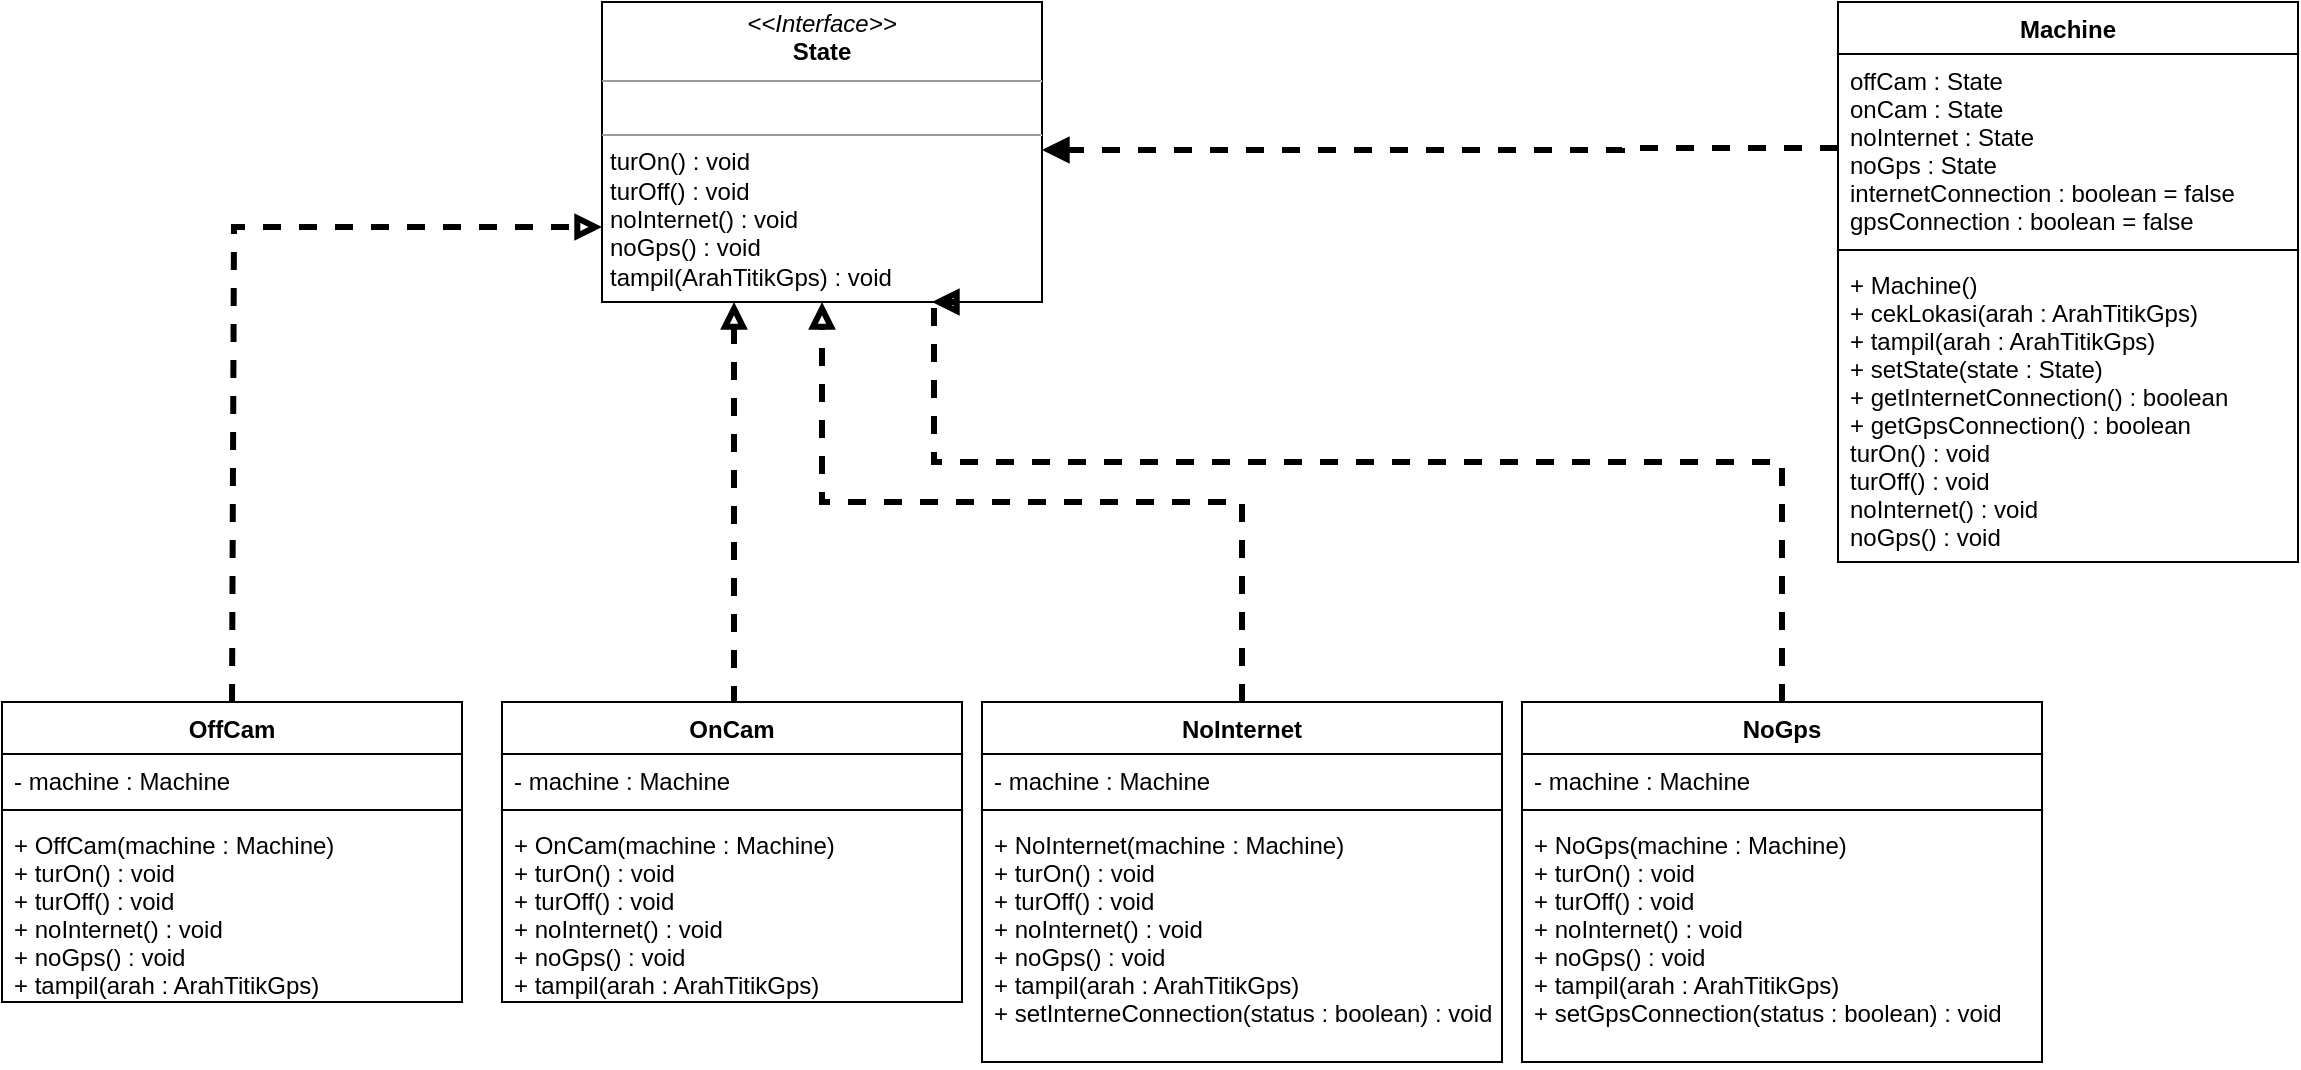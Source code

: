 <mxfile version="12.4.3" type="device" pages="1"><diagram name="Page-1" id="c4acf3e9-155e-7222-9cf6-157b1a14988f"><mxGraphModel dx="1271" dy="516" grid="1" gridSize="10" guides="1" tooltips="1" connect="1" arrows="1" fold="1" page="1" pageScale="1" pageWidth="850" pageHeight="1100" background="#FFFFFF" math="0" shadow="0"><root><mxCell id="0"/><mxCell id="1" parent="0"/><mxCell id="7GMMmGLfNYDOhusFdkcz-1" value="&lt;p style=&quot;margin: 0px ; margin-top: 4px ; text-align: center&quot;&gt;&lt;i&gt;&amp;lt;&amp;lt;Interface&amp;gt;&amp;gt;&lt;/i&gt;&lt;br&gt;&lt;b&gt;State&lt;/b&gt;&lt;/p&gt;&lt;hr size=&quot;1&quot;&gt;&lt;p style=&quot;margin: 0px ; margin-left: 4px&quot;&gt;&lt;br&gt;&lt;/p&gt;&lt;hr size=&quot;1&quot;&gt;&lt;p style=&quot;margin: 0px ; margin-left: 4px&quot;&gt;turOn() : void&lt;br&gt;&lt;/p&gt;&lt;p style=&quot;margin: 0px ; margin-left: 4px&quot;&gt;turOff() : void&lt;br&gt;&lt;/p&gt;&lt;p style=&quot;margin: 0px ; margin-left: 4px&quot;&gt;noInternet() : void&lt;br&gt;&lt;/p&gt;&lt;p style=&quot;margin: 0px ; margin-left: 4px&quot;&gt;noGps() : void&lt;br&gt;&lt;/p&gt;&lt;p style=&quot;margin: 0px ; margin-left: 4px&quot;&gt;tampil(ArahTitikGps) : void&lt;/p&gt;" style="verticalAlign=top;align=left;overflow=fill;fontSize=12;fontFamily=Helvetica;html=1;gradientColor=none;" vertex="1" parent="1"><mxGeometry x="500" y="40" width="220" height="150" as="geometry"/></mxCell><mxCell id="7GMMmGLfNYDOhusFdkcz-2" value="Machine" style="swimlane;fontStyle=1;align=center;verticalAlign=top;childLayout=stackLayout;horizontal=1;startSize=26;horizontalStack=0;resizeParent=1;resizeParentMax=0;resizeLast=0;collapsible=1;marginBottom=0;gradientColor=none;" vertex="1" parent="1"><mxGeometry x="1118" y="40" width="230" height="280" as="geometry"><mxRectangle x="300" y="40" width="80" height="26" as="alternateBounds"/></mxGeometry></mxCell><mxCell id="7GMMmGLfNYDOhusFdkcz-3" value="offCam : State&#10;onCam : State&#10;noInternet : State&#10;noGps : State&#10;internetConnection : boolean = false&#10;gpsConnection : boolean = false" style="text;strokeColor=none;fillColor=none;align=left;verticalAlign=top;spacingLeft=4;spacingRight=4;overflow=hidden;rotatable=0;points=[[0,0.5],[1,0.5]];portConstraint=eastwest;" vertex="1" parent="7GMMmGLfNYDOhusFdkcz-2"><mxGeometry y="26" width="230" height="94" as="geometry"/></mxCell><mxCell id="7GMMmGLfNYDOhusFdkcz-4" value="" style="line;strokeWidth=1;fillColor=none;align=left;verticalAlign=middle;spacingTop=-1;spacingLeft=3;spacingRight=3;rotatable=0;labelPosition=right;points=[];portConstraint=eastwest;" vertex="1" parent="7GMMmGLfNYDOhusFdkcz-2"><mxGeometry y="120" width="230" height="8" as="geometry"/></mxCell><mxCell id="7GMMmGLfNYDOhusFdkcz-5" value="+ Machine()&#10;+ cekLokasi(arah : ArahTitikGps)&#10;+ tampil(arah : ArahTitikGps)&#10;+ setState(state : State)&#10;+ getInternetConnection() : boolean&#10;+ getGpsConnection() : boolean&#10;turOn() : void&#10;turOff() : void&#10;noInternet() : void&#10;noGps() : void" style="text;strokeColor=none;fillColor=none;align=left;verticalAlign=top;spacingLeft=4;spacingRight=4;overflow=hidden;rotatable=0;points=[[0,0.5],[1,0.5]];portConstraint=eastwest;" vertex="1" parent="7GMMmGLfNYDOhusFdkcz-2"><mxGeometry y="128" width="230" height="152" as="geometry"/></mxCell><mxCell id="7GMMmGLfNYDOhusFdkcz-26" style="edgeStyle=orthogonalEdgeStyle;rounded=0;orthogonalLoop=1;jettySize=auto;html=1;exitX=0.5;exitY=0;exitDx=0;exitDy=0;entryX=0;entryY=0.75;entryDx=0;entryDy=0;dashed=1;strokeWidth=3;endArrow=block;endFill=0;" edge="1" parent="1" source="7GMMmGLfNYDOhusFdkcz-7" target="7GMMmGLfNYDOhusFdkcz-1"><mxGeometry relative="1" as="geometry"><Array as="points"><mxPoint x="316" y="153"/></Array></mxGeometry></mxCell><mxCell id="7GMMmGLfNYDOhusFdkcz-7" value="OffCam" style="swimlane;fontStyle=1;align=center;verticalAlign=top;childLayout=stackLayout;horizontal=1;startSize=26;horizontalStack=0;resizeParent=1;resizeParentMax=0;resizeLast=0;collapsible=1;marginBottom=0;gradientColor=none;" vertex="1" parent="1"><mxGeometry x="200" y="390" width="230" height="150" as="geometry"><mxRectangle x="300" y="40" width="80" height="26" as="alternateBounds"/></mxGeometry></mxCell><mxCell id="7GMMmGLfNYDOhusFdkcz-8" value="- machine : Machine&#10;" style="text;strokeColor=none;fillColor=none;align=left;verticalAlign=top;spacingLeft=4;spacingRight=4;overflow=hidden;rotatable=0;points=[[0,0.5],[1,0.5]];portConstraint=eastwest;" vertex="1" parent="7GMMmGLfNYDOhusFdkcz-7"><mxGeometry y="26" width="230" height="24" as="geometry"/></mxCell><mxCell id="7GMMmGLfNYDOhusFdkcz-9" value="" style="line;strokeWidth=1;fillColor=none;align=left;verticalAlign=middle;spacingTop=-1;spacingLeft=3;spacingRight=3;rotatable=0;labelPosition=right;points=[];portConstraint=eastwest;" vertex="1" parent="7GMMmGLfNYDOhusFdkcz-7"><mxGeometry y="50" width="230" height="8" as="geometry"/></mxCell><mxCell id="7GMMmGLfNYDOhusFdkcz-10" value="+ OffCam(machine : Machine)&#10;+ turOn() : void&#10;+ turOff() : void&#10;+ noInternet() : void&#10;+ noGps() : void&#10;+ tampil(arah : ArahTitikGps)" style="text;strokeColor=none;fillColor=none;align=left;verticalAlign=top;spacingLeft=4;spacingRight=4;overflow=hidden;rotatable=0;points=[[0,0.5],[1,0.5]];portConstraint=eastwest;" vertex="1" parent="7GMMmGLfNYDOhusFdkcz-7"><mxGeometry y="58" width="230" height="92" as="geometry"/></mxCell><mxCell id="7GMMmGLfNYDOhusFdkcz-27" style="edgeStyle=orthogonalEdgeStyle;rounded=0;orthogonalLoop=1;jettySize=auto;html=1;exitX=0.5;exitY=0;exitDx=0;exitDy=0;dashed=1;strokeWidth=3;endArrow=block;endFill=0;" edge="1" parent="1" source="7GMMmGLfNYDOhusFdkcz-11" target="7GMMmGLfNYDOhusFdkcz-1"><mxGeometry relative="1" as="geometry"><Array as="points"><mxPoint x="566" y="240"/><mxPoint x="566" y="240"/></Array></mxGeometry></mxCell><mxCell id="7GMMmGLfNYDOhusFdkcz-11" value="OnCam" style="swimlane;fontStyle=1;align=center;verticalAlign=top;childLayout=stackLayout;horizontal=1;startSize=26;horizontalStack=0;resizeParent=1;resizeParentMax=0;resizeLast=0;collapsible=1;marginBottom=0;gradientColor=none;" vertex="1" parent="1"><mxGeometry x="450" y="390" width="230" height="150" as="geometry"><mxRectangle x="300" y="40" width="80" height="26" as="alternateBounds"/></mxGeometry></mxCell><mxCell id="7GMMmGLfNYDOhusFdkcz-12" value="- machine : Machine&#10;" style="text;strokeColor=none;fillColor=none;align=left;verticalAlign=top;spacingLeft=4;spacingRight=4;overflow=hidden;rotatable=0;points=[[0,0.5],[1,0.5]];portConstraint=eastwest;" vertex="1" parent="7GMMmGLfNYDOhusFdkcz-11"><mxGeometry y="26" width="230" height="24" as="geometry"/></mxCell><mxCell id="7GMMmGLfNYDOhusFdkcz-13" value="" style="line;strokeWidth=1;fillColor=none;align=left;verticalAlign=middle;spacingTop=-1;spacingLeft=3;spacingRight=3;rotatable=0;labelPosition=right;points=[];portConstraint=eastwest;" vertex="1" parent="7GMMmGLfNYDOhusFdkcz-11"><mxGeometry y="50" width="230" height="8" as="geometry"/></mxCell><mxCell id="7GMMmGLfNYDOhusFdkcz-14" value="+ OnCam(machine : Machine)&#10;+ turOn() : void&#10;+ turOff() : void&#10;+ noInternet() : void&#10;+ noGps() : void&#10;+ tampil(arah : ArahTitikGps)" style="text;strokeColor=none;fillColor=none;align=left;verticalAlign=top;spacingLeft=4;spacingRight=4;overflow=hidden;rotatable=0;points=[[0,0.5],[1,0.5]];portConstraint=eastwest;" vertex="1" parent="7GMMmGLfNYDOhusFdkcz-11"><mxGeometry y="58" width="230" height="92" as="geometry"/></mxCell><mxCell id="7GMMmGLfNYDOhusFdkcz-28" style="edgeStyle=orthogonalEdgeStyle;rounded=0;orthogonalLoop=1;jettySize=auto;html=1;exitX=0.5;exitY=0;exitDx=0;exitDy=0;dashed=1;strokeWidth=3;endArrow=block;endFill=0;" edge="1" parent="1" source="7GMMmGLfNYDOhusFdkcz-15" target="7GMMmGLfNYDOhusFdkcz-1"><mxGeometry relative="1" as="geometry"/></mxCell><mxCell id="7GMMmGLfNYDOhusFdkcz-15" value="NoInternet" style="swimlane;fontStyle=1;align=center;verticalAlign=top;childLayout=stackLayout;horizontal=1;startSize=26;horizontalStack=0;resizeParent=1;resizeParentMax=0;resizeLast=0;collapsible=1;marginBottom=0;gradientColor=none;" vertex="1" parent="1"><mxGeometry x="690" y="390" width="260" height="180" as="geometry"><mxRectangle x="300" y="40" width="80" height="26" as="alternateBounds"/></mxGeometry></mxCell><mxCell id="7GMMmGLfNYDOhusFdkcz-16" value="- machine : Machine&#10;" style="text;strokeColor=none;fillColor=none;align=left;verticalAlign=top;spacingLeft=4;spacingRight=4;overflow=hidden;rotatable=0;points=[[0,0.5],[1,0.5]];portConstraint=eastwest;" vertex="1" parent="7GMMmGLfNYDOhusFdkcz-15"><mxGeometry y="26" width="260" height="24" as="geometry"/></mxCell><mxCell id="7GMMmGLfNYDOhusFdkcz-17" value="" style="line;strokeWidth=1;fillColor=none;align=left;verticalAlign=middle;spacingTop=-1;spacingLeft=3;spacingRight=3;rotatable=0;labelPosition=right;points=[];portConstraint=eastwest;" vertex="1" parent="7GMMmGLfNYDOhusFdkcz-15"><mxGeometry y="50" width="260" height="8" as="geometry"/></mxCell><mxCell id="7GMMmGLfNYDOhusFdkcz-18" value="+ NoInternet(machine : Machine)&#10;+ turOn() : void&#10;+ turOff() : void&#10;+ noInternet() : void&#10;+ noGps() : void&#10;+ tampil(arah : ArahTitikGps)&#10;+ setInterneConnection(status : boolean) : void" style="text;strokeColor=none;fillColor=none;align=left;verticalAlign=top;spacingLeft=4;spacingRight=4;overflow=hidden;rotatable=0;points=[[0,0.5],[1,0.5]];portConstraint=eastwest;" vertex="1" parent="7GMMmGLfNYDOhusFdkcz-15"><mxGeometry y="58" width="260" height="122" as="geometry"/></mxCell><mxCell id="7GMMmGLfNYDOhusFdkcz-29" style="edgeStyle=orthogonalEdgeStyle;rounded=0;orthogonalLoop=1;jettySize=auto;html=1;exitX=0.5;exitY=0;exitDx=0;exitDy=0;entryX=0.75;entryY=1;entryDx=0;entryDy=0;dashed=1;endArrow=block;endFill=0;strokeWidth=3;jumpSize=5;" edge="1" parent="1" source="7GMMmGLfNYDOhusFdkcz-19" target="7GMMmGLfNYDOhusFdkcz-1"><mxGeometry relative="1" as="geometry"><Array as="points"><mxPoint x="1090" y="270"/><mxPoint x="666" y="270"/></Array></mxGeometry></mxCell><mxCell id="7GMMmGLfNYDOhusFdkcz-19" value="NoGps" style="swimlane;fontStyle=1;align=center;verticalAlign=top;childLayout=stackLayout;horizontal=1;startSize=26;horizontalStack=0;resizeParent=1;resizeParentMax=0;resizeLast=0;collapsible=1;marginBottom=0;gradientColor=none;" vertex="1" parent="1"><mxGeometry x="960" y="390" width="260" height="180" as="geometry"><mxRectangle x="300" y="40" width="80" height="26" as="alternateBounds"/></mxGeometry></mxCell><mxCell id="7GMMmGLfNYDOhusFdkcz-20" value="- machine : Machine&#10;" style="text;strokeColor=none;fillColor=none;align=left;verticalAlign=top;spacingLeft=4;spacingRight=4;overflow=hidden;rotatable=0;points=[[0,0.5],[1,0.5]];portConstraint=eastwest;" vertex="1" parent="7GMMmGLfNYDOhusFdkcz-19"><mxGeometry y="26" width="260" height="24" as="geometry"/></mxCell><mxCell id="7GMMmGLfNYDOhusFdkcz-21" value="" style="line;strokeWidth=1;fillColor=none;align=left;verticalAlign=middle;spacingTop=-1;spacingLeft=3;spacingRight=3;rotatable=0;labelPosition=right;points=[];portConstraint=eastwest;" vertex="1" parent="7GMMmGLfNYDOhusFdkcz-19"><mxGeometry y="50" width="260" height="8" as="geometry"/></mxCell><mxCell id="7GMMmGLfNYDOhusFdkcz-22" value="+ NoGps(machine : Machine)&#10;+ turOn() : void&#10;+ turOff() : void&#10;+ noInternet() : void&#10;+ noGps() : void&#10;+ tampil(arah : ArahTitikGps)&#10;+ setGpsConnection(status : boolean) : void" style="text;strokeColor=none;fillColor=none;align=left;verticalAlign=top;spacingLeft=4;spacingRight=4;overflow=hidden;rotatable=0;points=[[0,0.5],[1,0.5]];portConstraint=eastwest;" vertex="1" parent="7GMMmGLfNYDOhusFdkcz-19"><mxGeometry y="58" width="260" height="122" as="geometry"/></mxCell><mxCell id="7GMMmGLfNYDOhusFdkcz-23" style="edgeStyle=orthogonalEdgeStyle;rounded=0;orthogonalLoop=1;jettySize=auto;html=1;exitX=0;exitY=0.5;exitDx=0;exitDy=0;dashed=1;strokeWidth=3;endArrow=block;endFill=1;" edge="1" parent="1" source="7GMMmGLfNYDOhusFdkcz-3"><mxGeometry relative="1" as="geometry"><mxPoint x="720" y="114" as="targetPoint"/><Array as="points"><mxPoint x="1010" y="113"/><mxPoint x="1010" y="114"/></Array></mxGeometry></mxCell></root></mxGraphModel></diagram></mxfile>